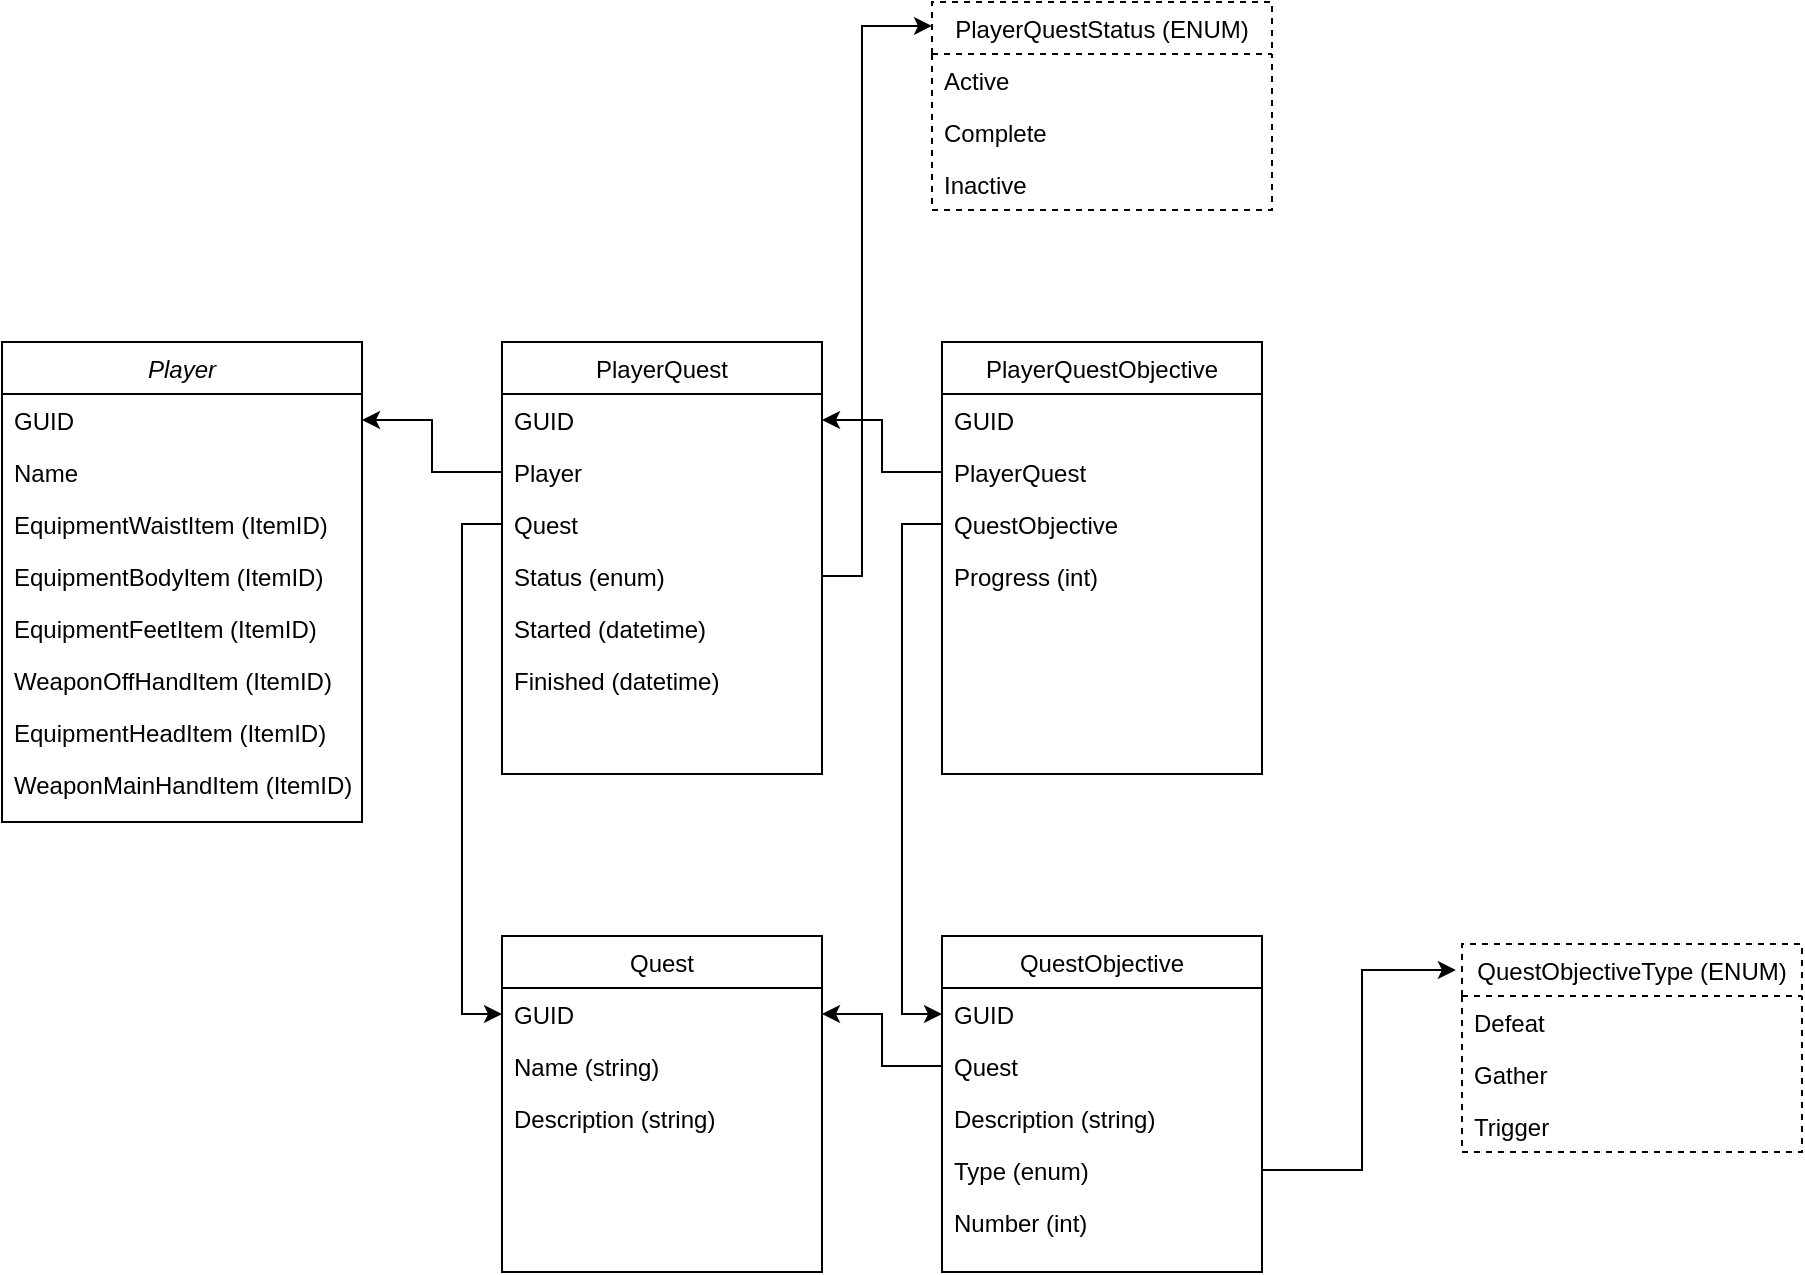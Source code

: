 <mxfile version="15.6.5" type="github" pages="2">
  <diagram id="C5RBs43oDa-KdzZeNtuy" name="Quests">
    <mxGraphModel dx="1422" dy="1935" grid="1" gridSize="10" guides="1" tooltips="1" connect="1" arrows="1" fold="1" page="1" pageScale="1" pageWidth="827" pageHeight="1169" math="0" shadow="0">
      <root>
        <mxCell id="WIyWlLk6GJQsqaUBKTNV-0" />
        <mxCell id="WIyWlLk6GJQsqaUBKTNV-1" parent="WIyWlLk6GJQsqaUBKTNV-0" />
        <mxCell id="zkfFHV4jXpPFQw0GAbJ--0" value="Player" style="swimlane;fontStyle=2;align=center;verticalAlign=top;childLayout=stackLayout;horizontal=1;startSize=26;horizontalStack=0;resizeParent=1;resizeLast=0;collapsible=1;marginBottom=0;rounded=0;shadow=0;strokeWidth=1;" parent="WIyWlLk6GJQsqaUBKTNV-1" vertex="1">
          <mxGeometry x="100" y="120" width="180" height="240" as="geometry">
            <mxRectangle x="230" y="140" width="160" height="26" as="alternateBounds" />
          </mxGeometry>
        </mxCell>
        <mxCell id="S8ErNGKVDsboz-Ku9K7X-21" value="GUID" style="text;align=left;verticalAlign=top;spacingLeft=4;spacingRight=4;overflow=hidden;rotatable=0;points=[[0,0.5],[1,0.5]];portConstraint=eastwest;" parent="zkfFHV4jXpPFQw0GAbJ--0" vertex="1">
          <mxGeometry y="26" width="180" height="26" as="geometry" />
        </mxCell>
        <mxCell id="zkfFHV4jXpPFQw0GAbJ--1" value="Name" style="text;align=left;verticalAlign=top;spacingLeft=4;spacingRight=4;overflow=hidden;rotatable=0;points=[[0,0.5],[1,0.5]];portConstraint=eastwest;" parent="zkfFHV4jXpPFQw0GAbJ--0" vertex="1">
          <mxGeometry y="52" width="180" height="26" as="geometry" />
        </mxCell>
        <mxCell id="MB23_6Pl-u-1vUF5Nkjb-4" value="EquipmentWaistItem (ItemID)" style="text;align=left;verticalAlign=top;spacingLeft=4;spacingRight=4;overflow=hidden;rotatable=0;points=[[0,0.5],[1,0.5]];portConstraint=eastwest;" parent="zkfFHV4jXpPFQw0GAbJ--0" vertex="1">
          <mxGeometry y="78" width="180" height="26" as="geometry" />
        </mxCell>
        <mxCell id="MB23_6Pl-u-1vUF5Nkjb-1" value="EquipmentBodyItem (ItemID)" style="text;align=left;verticalAlign=top;spacingLeft=4;spacingRight=4;overflow=hidden;rotatable=0;points=[[0,0.5],[1,0.5]];portConstraint=eastwest;" parent="zkfFHV4jXpPFQw0GAbJ--0" vertex="1">
          <mxGeometry y="104" width="180" height="26" as="geometry" />
        </mxCell>
        <mxCell id="MB23_6Pl-u-1vUF5Nkjb-2" value="EquipmentFeetItem (ItemID)" style="text;align=left;verticalAlign=top;spacingLeft=4;spacingRight=4;overflow=hidden;rotatable=0;points=[[0,0.5],[1,0.5]];portConstraint=eastwest;" parent="zkfFHV4jXpPFQw0GAbJ--0" vertex="1">
          <mxGeometry y="130" width="180" height="26" as="geometry" />
        </mxCell>
        <mxCell id="MB23_6Pl-u-1vUF5Nkjb-0" value="WeaponOffHandItem (ItemID)" style="text;align=left;verticalAlign=top;spacingLeft=4;spacingRight=4;overflow=hidden;rotatable=0;points=[[0,0.5],[1,0.5]];portConstraint=eastwest;" parent="zkfFHV4jXpPFQw0GAbJ--0" vertex="1">
          <mxGeometry y="156" width="180" height="26" as="geometry" />
        </mxCell>
        <mxCell id="MB23_6Pl-u-1vUF5Nkjb-3" value="EquipmentHeadItem (ItemID)" style="text;align=left;verticalAlign=top;spacingLeft=4;spacingRight=4;overflow=hidden;rotatable=0;points=[[0,0.5],[1,0.5]];portConstraint=eastwest;" parent="zkfFHV4jXpPFQw0GAbJ--0" vertex="1">
          <mxGeometry y="182" width="180" height="26" as="geometry" />
        </mxCell>
        <mxCell id="MB23_6Pl-u-1vUF5Nkjb-5" value="WeaponMainHandItem (ItemID)" style="text;align=left;verticalAlign=top;spacingLeft=4;spacingRight=4;overflow=hidden;rotatable=0;points=[[0,0.5],[1,0.5]];portConstraint=eastwest;" parent="zkfFHV4jXpPFQw0GAbJ--0" vertex="1">
          <mxGeometry y="208" width="180" height="26" as="geometry" />
        </mxCell>
        <mxCell id="zkfFHV4jXpPFQw0GAbJ--17" value="PlayerQuest" style="swimlane;fontStyle=0;align=center;verticalAlign=top;childLayout=stackLayout;horizontal=1;startSize=26;horizontalStack=0;resizeParent=1;resizeLast=0;collapsible=1;marginBottom=0;rounded=0;shadow=0;strokeWidth=1;" parent="WIyWlLk6GJQsqaUBKTNV-1" vertex="1">
          <mxGeometry x="350" y="120" width="160" height="216" as="geometry">
            <mxRectangle x="550" y="140" width="160" height="26" as="alternateBounds" />
          </mxGeometry>
        </mxCell>
        <mxCell id="S8ErNGKVDsboz-Ku9K7X-20" value="GUID" style="text;align=left;verticalAlign=top;spacingLeft=4;spacingRight=4;overflow=hidden;rotatable=0;points=[[0,0.5],[1,0.5]];portConstraint=eastwest;" parent="zkfFHV4jXpPFQw0GAbJ--17" vertex="1">
          <mxGeometry y="26" width="160" height="26" as="geometry" />
        </mxCell>
        <mxCell id="zkfFHV4jXpPFQw0GAbJ--18" value="Player" style="text;align=left;verticalAlign=top;spacingLeft=4;spacingRight=4;overflow=hidden;rotatable=0;points=[[0,0.5],[1,0.5]];portConstraint=eastwest;" parent="zkfFHV4jXpPFQw0GAbJ--17" vertex="1">
          <mxGeometry y="52" width="160" height="26" as="geometry" />
        </mxCell>
        <mxCell id="zkfFHV4jXpPFQw0GAbJ--19" value="Quest" style="text;align=left;verticalAlign=top;spacingLeft=4;spacingRight=4;overflow=hidden;rotatable=0;points=[[0,0.5],[1,0.5]];portConstraint=eastwest;rounded=0;shadow=0;html=0;" parent="zkfFHV4jXpPFQw0GAbJ--17" vertex="1">
          <mxGeometry y="78" width="160" height="26" as="geometry" />
        </mxCell>
        <mxCell id="S8ErNGKVDsboz-Ku9K7X-18" value="Status (enum)" style="text;align=left;verticalAlign=top;spacingLeft=4;spacingRight=4;overflow=hidden;rotatable=0;points=[[0,0.5],[1,0.5]];portConstraint=eastwest;rounded=0;shadow=0;html=0;" parent="zkfFHV4jXpPFQw0GAbJ--17" vertex="1">
          <mxGeometry y="104" width="160" height="26" as="geometry" />
        </mxCell>
        <mxCell id="S8ErNGKVDsboz-Ku9K7X-50" value="Started (datetime)" style="text;align=left;verticalAlign=top;spacingLeft=4;spacingRight=4;overflow=hidden;rotatable=0;points=[[0,0.5],[1,0.5]];portConstraint=eastwest;rounded=0;shadow=0;html=0;" parent="zkfFHV4jXpPFQw0GAbJ--17" vertex="1">
          <mxGeometry y="130" width="160" height="26" as="geometry" />
        </mxCell>
        <mxCell id="S8ErNGKVDsboz-Ku9K7X-51" value="Finished (datetime)" style="text;align=left;verticalAlign=top;spacingLeft=4;spacingRight=4;overflow=hidden;rotatable=0;points=[[0,0.5],[1,0.5]];portConstraint=eastwest;rounded=0;shadow=0;html=0;" parent="zkfFHV4jXpPFQw0GAbJ--17" vertex="1">
          <mxGeometry y="156" width="160" height="26" as="geometry" />
        </mxCell>
        <mxCell id="S8ErNGKVDsboz-Ku9K7X-0" value="Quest" style="swimlane;fontStyle=0;align=center;verticalAlign=top;childLayout=stackLayout;horizontal=1;startSize=26;horizontalStack=0;resizeParent=1;resizeLast=0;collapsible=1;marginBottom=0;rounded=0;shadow=0;strokeWidth=1;" parent="WIyWlLk6GJQsqaUBKTNV-1" vertex="1">
          <mxGeometry x="350" y="417" width="160" height="168" as="geometry">
            <mxRectangle x="340" y="380" width="170" height="26" as="alternateBounds" />
          </mxGeometry>
        </mxCell>
        <mxCell id="S8ErNGKVDsboz-Ku9K7X-22" value="GUID" style="text;align=left;verticalAlign=top;spacingLeft=4;spacingRight=4;overflow=hidden;rotatable=0;points=[[0,0.5],[1,0.5]];portConstraint=eastwest;" parent="S8ErNGKVDsboz-Ku9K7X-0" vertex="1">
          <mxGeometry y="26" width="160" height="26" as="geometry" />
        </mxCell>
        <mxCell id="S8ErNGKVDsboz-Ku9K7X-1" value="Name (string)" style="text;align=left;verticalAlign=top;spacingLeft=4;spacingRight=4;overflow=hidden;rotatable=0;points=[[0,0.5],[1,0.5]];portConstraint=eastwest;" parent="S8ErNGKVDsboz-Ku9K7X-0" vertex="1">
          <mxGeometry y="52" width="160" height="26" as="geometry" />
        </mxCell>
        <mxCell id="S8ErNGKVDsboz-Ku9K7X-5" value="Description (string)" style="text;align=left;verticalAlign=top;spacingLeft=4;spacingRight=4;overflow=hidden;rotatable=0;points=[[0,0.5],[1,0.5]];portConstraint=eastwest;" parent="S8ErNGKVDsboz-Ku9K7X-0" vertex="1">
          <mxGeometry y="78" width="160" height="26" as="geometry" />
        </mxCell>
        <mxCell id="S8ErNGKVDsboz-Ku9K7X-7" value="QuestObjective" style="swimlane;fontStyle=0;align=center;verticalAlign=top;childLayout=stackLayout;horizontal=1;startSize=26;horizontalStack=0;resizeParent=1;resizeLast=0;collapsible=1;marginBottom=0;rounded=0;shadow=0;strokeWidth=1;" parent="WIyWlLk6GJQsqaUBKTNV-1" vertex="1">
          <mxGeometry x="570" y="417" width="160" height="168" as="geometry">
            <mxRectangle x="340" y="380" width="170" height="26" as="alternateBounds" />
          </mxGeometry>
        </mxCell>
        <mxCell id="S8ErNGKVDsboz-Ku9K7X-23" value="GUID" style="text;align=left;verticalAlign=top;spacingLeft=4;spacingRight=4;overflow=hidden;rotatable=0;points=[[0,0.5],[1,0.5]];portConstraint=eastwest;" parent="S8ErNGKVDsboz-Ku9K7X-7" vertex="1">
          <mxGeometry y="26" width="160" height="26" as="geometry" />
        </mxCell>
        <mxCell id="S8ErNGKVDsboz-Ku9K7X-10" value="Quest" style="text;align=left;verticalAlign=top;spacingLeft=4;spacingRight=4;overflow=hidden;rotatable=0;points=[[0,0.5],[1,0.5]];portConstraint=eastwest;" parent="S8ErNGKVDsboz-Ku9K7X-7" vertex="1">
          <mxGeometry y="52" width="160" height="26" as="geometry" />
        </mxCell>
        <mxCell id="S8ErNGKVDsboz-Ku9K7X-8" value="Description (string)" style="text;align=left;verticalAlign=top;spacingLeft=4;spacingRight=4;overflow=hidden;rotatable=0;points=[[0,0.5],[1,0.5]];portConstraint=eastwest;" parent="S8ErNGKVDsboz-Ku9K7X-7" vertex="1">
          <mxGeometry y="78" width="160" height="26" as="geometry" />
        </mxCell>
        <mxCell id="S8ErNGKVDsboz-Ku9K7X-9" value="Type (enum)" style="text;align=left;verticalAlign=top;spacingLeft=4;spacingRight=4;overflow=hidden;rotatable=0;points=[[0,0.5],[1,0.5]];portConstraint=eastwest;" parent="S8ErNGKVDsboz-Ku9K7X-7" vertex="1">
          <mxGeometry y="104" width="160" height="26" as="geometry" />
        </mxCell>
        <mxCell id="S8ErNGKVDsboz-Ku9K7X-17" value="Number (int)" style="text;align=left;verticalAlign=top;spacingLeft=4;spacingRight=4;overflow=hidden;rotatable=0;points=[[0,0.5],[1,0.5]];portConstraint=eastwest;" parent="S8ErNGKVDsboz-Ku9K7X-7" vertex="1">
          <mxGeometry y="130" width="160" height="26" as="geometry" />
        </mxCell>
        <mxCell id="S8ErNGKVDsboz-Ku9K7X-11" value="QuestObjectiveType (ENUM)" style="swimlane;fontStyle=0;childLayout=stackLayout;horizontal=1;startSize=26;horizontalStack=0;resizeParent=1;resizeParentMax=0;resizeLast=0;collapsible=1;marginBottom=0;dashed=1;" parent="WIyWlLk6GJQsqaUBKTNV-1" vertex="1">
          <mxGeometry x="830" y="421" width="170" height="104" as="geometry" />
        </mxCell>
        <mxCell id="S8ErNGKVDsboz-Ku9K7X-12" value="Defeat" style="text;strokeColor=none;fillColor=none;align=left;verticalAlign=top;spacingLeft=4;spacingRight=4;overflow=hidden;rotatable=0;points=[[0,0.5],[1,0.5]];portConstraint=eastwest;dashed=1;" parent="S8ErNGKVDsboz-Ku9K7X-11" vertex="1">
          <mxGeometry y="26" width="170" height="26" as="geometry" />
        </mxCell>
        <mxCell id="S8ErNGKVDsboz-Ku9K7X-13" value="Gather" style="text;strokeColor=none;fillColor=none;align=left;verticalAlign=top;spacingLeft=4;spacingRight=4;overflow=hidden;rotatable=0;points=[[0,0.5],[1,0.5]];portConstraint=eastwest;dashed=1;" parent="S8ErNGKVDsboz-Ku9K7X-11" vertex="1">
          <mxGeometry y="52" width="170" height="26" as="geometry" />
        </mxCell>
        <mxCell id="S8ErNGKVDsboz-Ku9K7X-14" value="Trigger" style="text;strokeColor=none;fillColor=none;align=left;verticalAlign=top;spacingLeft=4;spacingRight=4;overflow=hidden;rotatable=0;points=[[0,0.5],[1,0.5]];portConstraint=eastwest;dashed=1;" parent="S8ErNGKVDsboz-Ku9K7X-11" vertex="1">
          <mxGeometry y="78" width="170" height="26" as="geometry" />
        </mxCell>
        <mxCell id="S8ErNGKVDsboz-Ku9K7X-15" style="edgeStyle=orthogonalEdgeStyle;rounded=0;orthogonalLoop=1;jettySize=auto;html=1;entryX=-0.018;entryY=0.125;entryDx=0;entryDy=0;entryPerimeter=0;" parent="WIyWlLk6GJQsqaUBKTNV-1" source="S8ErNGKVDsboz-Ku9K7X-9" target="S8ErNGKVDsboz-Ku9K7X-11" edge="1">
          <mxGeometry relative="1" as="geometry" />
        </mxCell>
        <mxCell id="S8ErNGKVDsboz-Ku9K7X-30" value="PlayerQuestObjective" style="swimlane;fontStyle=0;align=center;verticalAlign=top;childLayout=stackLayout;horizontal=1;startSize=26;horizontalStack=0;resizeParent=1;resizeLast=0;collapsible=1;marginBottom=0;rounded=0;shadow=0;strokeWidth=1;" parent="WIyWlLk6GJQsqaUBKTNV-1" vertex="1">
          <mxGeometry x="570" y="120" width="160" height="216" as="geometry">
            <mxRectangle x="550" y="140" width="160" height="26" as="alternateBounds" />
          </mxGeometry>
        </mxCell>
        <mxCell id="S8ErNGKVDsboz-Ku9K7X-31" value="GUID" style="text;align=left;verticalAlign=top;spacingLeft=4;spacingRight=4;overflow=hidden;rotatable=0;points=[[0,0.5],[1,0.5]];portConstraint=eastwest;" parent="S8ErNGKVDsboz-Ku9K7X-30" vertex="1">
          <mxGeometry y="26" width="160" height="26" as="geometry" />
        </mxCell>
        <mxCell id="S8ErNGKVDsboz-Ku9K7X-32" value="PlayerQuest" style="text;align=left;verticalAlign=top;spacingLeft=4;spacingRight=4;overflow=hidden;rotatable=0;points=[[0,0.5],[1,0.5]];portConstraint=eastwest;" parent="S8ErNGKVDsboz-Ku9K7X-30" vertex="1">
          <mxGeometry y="52" width="160" height="26" as="geometry" />
        </mxCell>
        <mxCell id="S8ErNGKVDsboz-Ku9K7X-38" value="QuestObjective" style="text;align=left;verticalAlign=top;spacingLeft=4;spacingRight=4;overflow=hidden;rotatable=0;points=[[0,0.5],[1,0.5]];portConstraint=eastwest;" parent="S8ErNGKVDsboz-Ku9K7X-30" vertex="1">
          <mxGeometry y="78" width="160" height="26" as="geometry" />
        </mxCell>
        <mxCell id="S8ErNGKVDsboz-Ku9K7X-36" value="Progress (int)" style="text;align=left;verticalAlign=top;spacingLeft=4;spacingRight=4;overflow=hidden;rotatable=0;points=[[0,0.5],[1,0.5]];portConstraint=eastwest;" parent="S8ErNGKVDsboz-Ku9K7X-30" vertex="1">
          <mxGeometry y="104" width="160" height="26" as="geometry" />
        </mxCell>
        <mxCell id="S8ErNGKVDsboz-Ku9K7X-40" style="edgeStyle=orthogonalEdgeStyle;rounded=0;orthogonalLoop=1;jettySize=auto;html=1;entryX=1;entryY=0.5;entryDx=0;entryDy=0;" parent="WIyWlLk6GJQsqaUBKTNV-1" source="zkfFHV4jXpPFQw0GAbJ--18" target="S8ErNGKVDsboz-Ku9K7X-21" edge="1">
          <mxGeometry relative="1" as="geometry" />
        </mxCell>
        <mxCell id="S8ErNGKVDsboz-Ku9K7X-41" style="edgeStyle=orthogonalEdgeStyle;rounded=0;orthogonalLoop=1;jettySize=auto;html=1;entryX=0;entryY=0.5;entryDx=0;entryDy=0;" parent="WIyWlLk6GJQsqaUBKTNV-1" source="zkfFHV4jXpPFQw0GAbJ--19" target="S8ErNGKVDsboz-Ku9K7X-22" edge="1">
          <mxGeometry relative="1" as="geometry" />
        </mxCell>
        <mxCell id="S8ErNGKVDsboz-Ku9K7X-42" style="edgeStyle=orthogonalEdgeStyle;rounded=0;orthogonalLoop=1;jettySize=auto;html=1;entryX=1;entryY=0.5;entryDx=0;entryDy=0;" parent="WIyWlLk6GJQsqaUBKTNV-1" source="S8ErNGKVDsboz-Ku9K7X-32" target="S8ErNGKVDsboz-Ku9K7X-20" edge="1">
          <mxGeometry relative="1" as="geometry" />
        </mxCell>
        <mxCell id="S8ErNGKVDsboz-Ku9K7X-43" style="edgeStyle=orthogonalEdgeStyle;rounded=0;orthogonalLoop=1;jettySize=auto;html=1;entryX=1;entryY=0.5;entryDx=0;entryDy=0;" parent="WIyWlLk6GJQsqaUBKTNV-1" source="S8ErNGKVDsboz-Ku9K7X-10" target="S8ErNGKVDsboz-Ku9K7X-22" edge="1">
          <mxGeometry relative="1" as="geometry" />
        </mxCell>
        <mxCell id="S8ErNGKVDsboz-Ku9K7X-44" style="edgeStyle=orthogonalEdgeStyle;rounded=0;orthogonalLoop=1;jettySize=auto;html=1;entryX=0;entryY=0.5;entryDx=0;entryDy=0;" parent="WIyWlLk6GJQsqaUBKTNV-1" source="S8ErNGKVDsboz-Ku9K7X-38" target="S8ErNGKVDsboz-Ku9K7X-23" edge="1">
          <mxGeometry relative="1" as="geometry" />
        </mxCell>
        <mxCell id="S8ErNGKVDsboz-Ku9K7X-45" value="PlayerQuestStatus (ENUM)" style="swimlane;fontStyle=0;childLayout=stackLayout;horizontal=1;startSize=26;horizontalStack=0;resizeParent=1;resizeParentMax=0;resizeLast=0;collapsible=1;marginBottom=0;dashed=1;" parent="WIyWlLk6GJQsqaUBKTNV-1" vertex="1">
          <mxGeometry x="565" y="-50" width="170" height="104" as="geometry" />
        </mxCell>
        <mxCell id="S8ErNGKVDsboz-Ku9K7X-46" value="Active" style="text;strokeColor=none;fillColor=none;align=left;verticalAlign=top;spacingLeft=4;spacingRight=4;overflow=hidden;rotatable=0;points=[[0,0.5],[1,0.5]];portConstraint=eastwest;dashed=1;" parent="S8ErNGKVDsboz-Ku9K7X-45" vertex="1">
          <mxGeometry y="26" width="170" height="26" as="geometry" />
        </mxCell>
        <mxCell id="S8ErNGKVDsboz-Ku9K7X-47" value="Complete" style="text;strokeColor=none;fillColor=none;align=left;verticalAlign=top;spacingLeft=4;spacingRight=4;overflow=hidden;rotatable=0;points=[[0,0.5],[1,0.5]];portConstraint=eastwest;dashed=1;" parent="S8ErNGKVDsboz-Ku9K7X-45" vertex="1">
          <mxGeometry y="52" width="170" height="26" as="geometry" />
        </mxCell>
        <mxCell id="S8ErNGKVDsboz-Ku9K7X-48" value="Inactive" style="text;strokeColor=none;fillColor=none;align=left;verticalAlign=top;spacingLeft=4;spacingRight=4;overflow=hidden;rotatable=0;points=[[0,0.5],[1,0.5]];portConstraint=eastwest;dashed=1;" parent="S8ErNGKVDsboz-Ku9K7X-45" vertex="1">
          <mxGeometry y="78" width="170" height="26" as="geometry" />
        </mxCell>
        <mxCell id="S8ErNGKVDsboz-Ku9K7X-49" style="edgeStyle=orthogonalEdgeStyle;rounded=0;orthogonalLoop=1;jettySize=auto;html=1;entryX=0;entryY=0.115;entryDx=0;entryDy=0;entryPerimeter=0;" parent="WIyWlLk6GJQsqaUBKTNV-1" source="S8ErNGKVDsboz-Ku9K7X-18" target="S8ErNGKVDsboz-Ku9K7X-45" edge="1">
          <mxGeometry relative="1" as="geometry">
            <Array as="points">
              <mxPoint x="530" y="237" />
              <mxPoint x="530" y="-38" />
            </Array>
          </mxGeometry>
        </mxCell>
      </root>
    </mxGraphModel>
  </diagram>
  <diagram id="UlVpGKse6hJfPA2wb8Cq" name="Inventory">
    <mxGraphModel dx="2249" dy="1935" grid="1" gridSize="10" guides="1" tooltips="1" connect="1" arrows="1" fold="1" page="1" pageScale="1" pageWidth="827" pageHeight="1169" math="0" shadow="0">
      <root>
        <mxCell id="gi2wvL1fOQWvFOL7H56U-0" />
        <mxCell id="gi2wvL1fOQWvFOL7H56U-1" parent="gi2wvL1fOQWvFOL7H56U-0" />
        <mxCell id="fIsBMEw89bsqnH-VNxIH-0" value="Player" style="swimlane;fontStyle=2;align=center;verticalAlign=top;childLayout=stackLayout;horizontal=1;startSize=26;horizontalStack=0;resizeParent=1;resizeLast=0;collapsible=1;marginBottom=0;rounded=0;shadow=0;strokeWidth=1;" parent="gi2wvL1fOQWvFOL7H56U-1" vertex="1">
          <mxGeometry x="120" y="120" width="180" height="90" as="geometry">
            <mxRectangle x="230" y="140" width="160" height="26" as="alternateBounds" />
          </mxGeometry>
        </mxCell>
        <mxCell id="fIsBMEw89bsqnH-VNxIH-1" value="ID" style="text;align=left;verticalAlign=top;spacingLeft=4;spacingRight=4;overflow=hidden;rotatable=0;points=[[0,0.5],[1,0.5]];portConstraint=eastwest;" parent="fIsBMEw89bsqnH-VNxIH-0" vertex="1">
          <mxGeometry y="26" width="180" height="26" as="geometry" />
        </mxCell>
        <mxCell id="fIsBMEw89bsqnH-VNxIH-2" value="..." style="text;align=left;verticalAlign=top;spacingLeft=4;spacingRight=4;overflow=hidden;rotatable=0;points=[[0,0.5],[1,0.5]];portConstraint=eastwest;" parent="fIsBMEw89bsqnH-VNxIH-0" vertex="1">
          <mxGeometry y="52" width="180" height="26" as="geometry" />
        </mxCell>
        <mxCell id="fIsBMEw89bsqnH-VNxIH-3" value="PlayerCurrency" style="swimlane;fontStyle=2;align=center;verticalAlign=top;childLayout=stackLayout;horizontal=1;startSize=26;horizontalStack=0;resizeParent=1;resizeLast=0;collapsible=1;marginBottom=0;rounded=0;shadow=0;strokeWidth=1;" parent="gi2wvL1fOQWvFOL7H56U-1" vertex="1">
          <mxGeometry x="340" y="120" width="160" height="130" as="geometry">
            <mxRectangle x="230" y="140" width="160" height="26" as="alternateBounds" />
          </mxGeometry>
        </mxCell>
        <mxCell id="fIsBMEw89bsqnH-VNxIH-4" value="ID" style="text;align=left;verticalAlign=top;spacingLeft=4;spacingRight=4;overflow=hidden;rotatable=0;points=[[0,0.5],[1,0.5]];portConstraint=eastwest;" parent="fIsBMEw89bsqnH-VNxIH-3" vertex="1">
          <mxGeometry y="26" width="160" height="26" as="geometry" />
        </mxCell>
        <mxCell id="fIsBMEw89bsqnH-VNxIH-5" value="PlayerID" style="text;align=left;verticalAlign=top;spacingLeft=4;spacingRight=4;overflow=hidden;rotatable=0;points=[[0,0.5],[1,0.5]];portConstraint=eastwest;" parent="fIsBMEw89bsqnH-VNxIH-3" vertex="1">
          <mxGeometry y="52" width="160" height="26" as="geometry" />
        </mxCell>
        <mxCell id="fIsBMEw89bsqnH-VNxIH-6" value="CurrencyID" style="text;align=left;verticalAlign=top;spacingLeft=4;spacingRight=4;overflow=hidden;rotatable=0;points=[[0,0.5],[1,0.5]];portConstraint=eastwest;" parent="fIsBMEw89bsqnH-VNxIH-3" vertex="1">
          <mxGeometry y="78" width="160" height="26" as="geometry" />
        </mxCell>
        <mxCell id="fIsBMEw89bsqnH-VNxIH-12" value="Amount (long)" style="text;align=left;verticalAlign=top;spacingLeft=4;spacingRight=4;overflow=hidden;rotatable=0;points=[[0,0.5],[1,0.5]];portConstraint=eastwest;" parent="fIsBMEw89bsqnH-VNxIH-3" vertex="1">
          <mxGeometry y="104" width="160" height="26" as="geometry" />
        </mxCell>
        <mxCell id="fIsBMEw89bsqnH-VNxIH-7" value="Currency " style="swimlane;fontStyle=2;align=center;verticalAlign=top;childLayout=stackLayout;horizontal=1;startSize=26;horizontalStack=0;resizeParent=1;resizeLast=0;collapsible=1;marginBottom=0;rounded=0;shadow=0;strokeWidth=1;" parent="gi2wvL1fOQWvFOL7H56U-1" vertex="1">
          <mxGeometry x="120" y="-50" width="160" height="138" as="geometry">
            <mxRectangle x="230" y="140" width="160" height="26" as="alternateBounds" />
          </mxGeometry>
        </mxCell>
        <mxCell id="fIsBMEw89bsqnH-VNxIH-8" value="ID" style="text;align=left;verticalAlign=top;spacingLeft=4;spacingRight=4;overflow=hidden;rotatable=0;points=[[0,0.5],[1,0.5]];portConstraint=eastwest;" parent="fIsBMEw89bsqnH-VNxIH-7" vertex="1">
          <mxGeometry y="26" width="160" height="26" as="geometry" />
        </mxCell>
        <mxCell id="fIsBMEw89bsqnH-VNxIH-10" value="Name" style="text;align=left;verticalAlign=top;spacingLeft=4;spacingRight=4;overflow=hidden;rotatable=0;points=[[0,0.5],[1,0.5]];portConstraint=eastwest;" parent="fIsBMEw89bsqnH-VNxIH-7" vertex="1">
          <mxGeometry y="52" width="160" height="26" as="geometry" />
        </mxCell>
        <mxCell id="fIsBMEw89bsqnH-VNxIH-11" value="Description" style="text;align=left;verticalAlign=top;spacingLeft=4;spacingRight=4;overflow=hidden;rotatable=0;points=[[0,0.5],[1,0.5]];portConstraint=eastwest;" parent="fIsBMEw89bsqnH-VNxIH-7" vertex="1">
          <mxGeometry y="78" width="160" height="26" as="geometry" />
        </mxCell>
        <mxCell id="fIsBMEw89bsqnH-VNxIH-13" value="PlayerBag" style="swimlane;fontStyle=2;align=center;verticalAlign=top;childLayout=stackLayout;horizontal=1;startSize=26;horizontalStack=0;resizeParent=1;resizeLast=0;collapsible=1;marginBottom=0;rounded=0;shadow=0;strokeWidth=1;" parent="gi2wvL1fOQWvFOL7H56U-1" vertex="1">
          <mxGeometry x="340" y="280" width="310" height="170" as="geometry">
            <mxRectangle x="230" y="140" width="160" height="26" as="alternateBounds" />
          </mxGeometry>
        </mxCell>
        <mxCell id="fIsBMEw89bsqnH-VNxIH-14" value="ID" style="text;align=left;verticalAlign=top;spacingLeft=4;spacingRight=4;overflow=hidden;rotatable=0;points=[[0,0.5],[1,0.5]];portConstraint=eastwest;" parent="fIsBMEw89bsqnH-VNxIH-13" vertex="1">
          <mxGeometry y="26" width="310" height="26" as="geometry" />
        </mxCell>
        <mxCell id="fIsBMEw89bsqnH-VNxIH-16" value="PlayerID" style="text;align=left;verticalAlign=top;spacingLeft=4;spacingRight=4;overflow=hidden;rotatable=0;points=[[0,0.5],[1,0.5]];portConstraint=eastwest;" parent="fIsBMEw89bsqnH-VNxIH-13" vertex="1">
          <mxGeometry y="52" width="310" height="26" as="geometry" />
        </mxCell>
        <mxCell id="fIsBMEw89bsqnH-VNxIH-17" value="ItemID (0 if no item, if item is wanted, &#xa;             item type Consumable, item sub type Bag)" style="text;align=left;verticalAlign=top;spacingLeft=4;spacingRight=4;overflow=hidden;rotatable=0;points=[[0,0.5],[1,0.5]];portConstraint=eastwest;" parent="fIsBMEw89bsqnH-VNxIH-13" vertex="1">
          <mxGeometry y="78" width="310" height="42" as="geometry" />
        </mxCell>
        <mxCell id="AX0PKi07CL1VcGSAKyGS-32" value="Slots (int, gotten from stats json string if wanted, &#xa;            if not hardcoded)" style="text;align=left;verticalAlign=top;spacingLeft=4;spacingRight=4;overflow=hidden;rotatable=0;points=[[0,0.5],[1,0.5]];portConstraint=eastwest;" parent="fIsBMEw89bsqnH-VNxIH-13" vertex="1">
          <mxGeometry y="120" width="310" height="40" as="geometry" />
        </mxCell>
        <mxCell id="9Z4G7q8sjChNkSuPHu6N-0" value="Item" style="swimlane;fontStyle=2;align=center;verticalAlign=top;childLayout=stackLayout;horizontal=1;startSize=26;horizontalStack=0;resizeParent=1;resizeLast=0;collapsible=1;marginBottom=0;rounded=0;shadow=0;strokeWidth=1;" parent="gi2wvL1fOQWvFOL7H56U-1" vertex="1">
          <mxGeometry x="-20" y="444" width="300" height="216" as="geometry">
            <mxRectangle x="230" y="140" width="160" height="26" as="alternateBounds" />
          </mxGeometry>
        </mxCell>
        <mxCell id="9Z4G7q8sjChNkSuPHu6N-1" value="ID" style="text;align=left;verticalAlign=top;spacingLeft=4;spacingRight=4;overflow=hidden;rotatable=0;points=[[0,0.5],[1,0.5]];portConstraint=eastwest;" parent="9Z4G7q8sjChNkSuPHu6N-0" vertex="1">
          <mxGeometry y="26" width="300" height="26" as="geometry" />
        </mxCell>
        <mxCell id="9Z4G7q8sjChNkSuPHu6N-2" value="Name (string)" style="text;align=left;verticalAlign=top;spacingLeft=4;spacingRight=4;overflow=hidden;rotatable=0;points=[[0,0.5],[1,0.5]];portConstraint=eastwest;fontColor=default;" parent="9Z4G7q8sjChNkSuPHu6N-0" vertex="1">
          <mxGeometry y="52" width="300" height="26" as="geometry" />
        </mxCell>
        <mxCell id="thXtQaMemoGE2EvpBhSu-0" value="Description (string)" style="text;align=left;verticalAlign=top;spacingLeft=4;spacingRight=4;overflow=hidden;rotatable=0;points=[[0,0.5],[1,0.5]];portConstraint=eastwest;fontColor=default;" vertex="1" parent="9Z4G7q8sjChNkSuPHu6N-0">
          <mxGeometry y="78" width="300" height="26" as="geometry" />
        </mxCell>
        <mxCell id="9Z4G7q8sjChNkSuPHu6N-3" value="Type (enum)" style="text;align=left;verticalAlign=top;spacingLeft=4;spacingRight=4;overflow=hidden;rotatable=0;points=[[0,0.5],[1,0.5]];portConstraint=eastwest;" parent="9Z4G7q8sjChNkSuPHu6N-0" vertex="1">
          <mxGeometry y="104" width="300" height="26" as="geometry" />
        </mxCell>
        <mxCell id="AX0PKi07CL1VcGSAKyGS-11" value="SubType (enum)" style="text;align=left;verticalAlign=top;spacingLeft=4;spacingRight=4;overflow=hidden;rotatable=0;points=[[0,0.5],[1,0.5]];portConstraint=eastwest;" parent="9Z4G7q8sjChNkSuPHu6N-0" vertex="1">
          <mxGeometry y="130" width="300" height="26" as="geometry" />
        </mxCell>
        <mxCell id="AX0PKi07CL1VcGSAKyGS-31" value="MaxQuantity (int), 0 infinite" style="text;align=left;verticalAlign=top;spacingLeft=4;spacingRight=4;overflow=hidden;rotatable=0;points=[[0,0.5],[1,0.5]];portConstraint=eastwest;fontColor=default;" parent="9Z4G7q8sjChNkSuPHu6N-0" vertex="1">
          <mxGeometry y="156" width="300" height="26" as="geometry" />
        </mxCell>
        <mxCell id="AX0PKi07CL1VcGSAKyGS-24" value="MetaData (json string changing on ItemType/ItemSubType)" style="text;align=left;verticalAlign=top;spacingLeft=4;spacingRight=4;overflow=hidden;rotatable=0;points=[[0,0.5],[1,0.5]];portConstraint=eastwest;fontColor=default;" parent="9Z4G7q8sjChNkSuPHu6N-0" vertex="1">
          <mxGeometry y="182" width="300" height="34" as="geometry" />
        </mxCell>
        <mxCell id="AX0PKi07CL1VcGSAKyGS-0" value="ItemType (ENUM)" style="swimlane;fontStyle=0;childLayout=stackLayout;horizontal=1;startSize=26;horizontalStack=0;resizeParent=1;resizeParentMax=0;resizeLast=0;collapsible=1;marginBottom=0;dashed=1;" parent="gi2wvL1fOQWvFOL7H56U-1" vertex="1">
          <mxGeometry x="-400" y="444" width="150" height="156" as="geometry" />
        </mxCell>
        <mxCell id="AX0PKi07CL1VcGSAKyGS-2" value="Armour - 0" style="text;strokeColor=none;fillColor=none;align=left;verticalAlign=top;spacingLeft=4;spacingRight=4;overflow=hidden;rotatable=0;points=[[0,0.5],[1,0.5]];portConstraint=eastwest;dashed=1;" parent="AX0PKi07CL1VcGSAKyGS-0" vertex="1">
          <mxGeometry y="26" width="150" height="26" as="geometry" />
        </mxCell>
        <mxCell id="AX0PKi07CL1VcGSAKyGS-17" value="Weapon - 1" style="text;strokeColor=none;fillColor=none;align=left;verticalAlign=top;spacingLeft=4;spacingRight=4;overflow=hidden;rotatable=0;points=[[0,0.5],[1,0.5]];portConstraint=eastwest;dashed=1;" parent="AX0PKi07CL1VcGSAKyGS-0" vertex="1">
          <mxGeometry y="52" width="150" height="26" as="geometry" />
        </mxCell>
        <mxCell id="AX0PKi07CL1VcGSAKyGS-3" value="Consumable - 2" style="text;strokeColor=none;fillColor=none;align=left;verticalAlign=top;spacingLeft=4;spacingRight=4;overflow=hidden;rotatable=0;points=[[0,0.5],[1,0.5]];portConstraint=eastwest;dashed=1;" parent="AX0PKi07CL1VcGSAKyGS-0" vertex="1">
          <mxGeometry y="78" width="150" height="26" as="geometry" />
        </mxCell>
        <mxCell id="AX0PKi07CL1VcGSAKyGS-10" value="Material - 3" style="text;strokeColor=none;fillColor=none;align=left;verticalAlign=top;spacingLeft=4;spacingRight=4;overflow=hidden;rotatable=0;points=[[0,0.5],[1,0.5]];portConstraint=eastwest;dashed=1;" parent="AX0PKi07CL1VcGSAKyGS-0" vertex="1">
          <mxGeometry y="104" width="150" height="26" as="geometry" />
        </mxCell>
        <mxCell id="AX0PKi07CL1VcGSAKyGS-9" value="Quest - 4" style="text;strokeColor=none;fillColor=none;align=left;verticalAlign=top;spacingLeft=4;spacingRight=4;overflow=hidden;rotatable=0;points=[[0,0.5],[1,0.5]];portConstraint=eastwest;dashed=1;" parent="AX0PKi07CL1VcGSAKyGS-0" vertex="1">
          <mxGeometry y="130" width="150" height="26" as="geometry" />
        </mxCell>
        <mxCell id="AX0PKi07CL1VcGSAKyGS-12" value="ItemSubType (ENUM)" style="swimlane;fontStyle=0;childLayout=stackLayout;horizontal=1;startSize=26;horizontalStack=0;resizeParent=1;resizeParentMax=0;resizeLast=0;collapsible=1;marginBottom=0;dashed=1;" parent="gi2wvL1fOQWvFOL7H56U-1" vertex="1">
          <mxGeometry x="-200" y="444" width="150" height="260" as="geometry" />
        </mxCell>
        <mxCell id="AX0PKi07CL1VcGSAKyGS-13" value="Head - 0" style="text;strokeColor=none;fillColor=none;align=left;verticalAlign=top;spacingLeft=4;spacingRight=4;overflow=hidden;rotatable=0;points=[[0,0.5],[1,0.5]];portConstraint=eastwest;dashed=1;" parent="AX0PKi07CL1VcGSAKyGS-12" vertex="1">
          <mxGeometry y="26" width="150" height="26" as="geometry" />
        </mxCell>
        <mxCell id="AX0PKi07CL1VcGSAKyGS-18" value="Body - 1" style="text;strokeColor=none;fillColor=none;align=left;verticalAlign=top;spacingLeft=4;spacingRight=4;overflow=hidden;rotatable=0;points=[[0,0.5],[1,0.5]];portConstraint=eastwest;dashed=1;" parent="AX0PKi07CL1VcGSAKyGS-12" vertex="1">
          <mxGeometry y="52" width="150" height="26" as="geometry" />
        </mxCell>
        <mxCell id="AX0PKi07CL1VcGSAKyGS-19" value="Feet - 2" style="text;strokeColor=none;fillColor=none;align=left;verticalAlign=top;spacingLeft=4;spacingRight=4;overflow=hidden;rotatable=0;points=[[0,0.5],[1,0.5]];portConstraint=eastwest;dashed=1;" parent="AX0PKi07CL1VcGSAKyGS-12" vertex="1">
          <mxGeometry y="78" width="150" height="26" as="geometry" />
        </mxCell>
        <mxCell id="AX0PKi07CL1VcGSAKyGS-20" value="Hands - 3" style="text;strokeColor=none;fillColor=none;align=left;verticalAlign=top;spacingLeft=4;spacingRight=4;overflow=hidden;rotatable=0;points=[[0,0.5],[1,0.5]];portConstraint=eastwest;dashed=1;" parent="AX0PKi07CL1VcGSAKyGS-12" vertex="1">
          <mxGeometry y="104" width="150" height="26" as="geometry" />
        </mxCell>
        <mxCell id="AX0PKi07CL1VcGSAKyGS-21" value="Neck - 4" style="text;strokeColor=none;fillColor=none;align=left;verticalAlign=top;spacingLeft=4;spacingRight=4;overflow=hidden;rotatable=0;points=[[0,0.5],[1,0.5]];portConstraint=eastwest;dashed=1;" parent="AX0PKi07CL1VcGSAKyGS-12" vertex="1">
          <mxGeometry y="130" width="150" height="26" as="geometry" />
        </mxCell>
        <mxCell id="AX0PKi07CL1VcGSAKyGS-22" value="Ring - 5" style="text;strokeColor=none;fillColor=none;align=left;verticalAlign=top;spacingLeft=4;spacingRight=4;overflow=hidden;rotatable=0;points=[[0,0.5],[1,0.5]];portConstraint=eastwest;dashed=1;" parent="AX0PKi07CL1VcGSAKyGS-12" vertex="1">
          <mxGeometry y="156" width="150" height="26" as="geometry" />
        </mxCell>
        <mxCell id="AX0PKi07CL1VcGSAKyGS-23" value="Belt - 6" style="text;strokeColor=none;fillColor=none;align=left;verticalAlign=top;spacingLeft=4;spacingRight=4;overflow=hidden;rotatable=0;points=[[0,0.5],[1,0.5]];portConstraint=eastwest;dashed=1;" parent="AX0PKi07CL1VcGSAKyGS-12" vertex="1">
          <mxGeometry y="182" width="150" height="26" as="geometry" />
        </mxCell>
        <mxCell id="AX0PKi07CL1VcGSAKyGS-14" value="Bag - 200" style="text;strokeColor=none;fillColor=none;align=left;verticalAlign=top;spacingLeft=4;spacingRight=4;overflow=hidden;rotatable=0;points=[[0,0.5],[1,0.5]];portConstraint=eastwest;dashed=1;" parent="AX0PKi07CL1VcGSAKyGS-12" vertex="1">
          <mxGeometry y="208" width="150" height="26" as="geometry" />
        </mxCell>
        <mxCell id="At8LeIxTE9a7bD8EfS5U-0" value="... etc" style="text;strokeColor=none;fillColor=none;align=left;verticalAlign=top;spacingLeft=4;spacingRight=4;overflow=hidden;rotatable=0;points=[[0,0.5],[1,0.5]];portConstraint=eastwest;dashed=1;" parent="AX0PKi07CL1VcGSAKyGS-12" vertex="1">
          <mxGeometry y="234" width="150" height="26" as="geometry" />
        </mxCell>
        <mxCell id="AX0PKi07CL1VcGSAKyGS-25" value="PlayerBagSlot" style="swimlane;fontStyle=2;align=center;verticalAlign=top;childLayout=stackLayout;horizontal=1;startSize=26;horizontalStack=0;resizeParent=1;resizeLast=0;collapsible=1;marginBottom=0;rounded=0;shadow=0;strokeWidth=1;" parent="gi2wvL1fOQWvFOL7H56U-1" vertex="1">
          <mxGeometry x="710" y="280" width="280" height="138" as="geometry">
            <mxRectangle x="230" y="140" width="160" height="26" as="alternateBounds" />
          </mxGeometry>
        </mxCell>
        <mxCell id="AX0PKi07CL1VcGSAKyGS-26" value="ID" style="text;align=left;verticalAlign=top;spacingLeft=4;spacingRight=4;overflow=hidden;rotatable=0;points=[[0,0.5],[1,0.5]];portConstraint=eastwest;" parent="AX0PKi07CL1VcGSAKyGS-25" vertex="1">
          <mxGeometry y="26" width="280" height="26" as="geometry" />
        </mxCell>
        <mxCell id="AX0PKi07CL1VcGSAKyGS-27" value="PlayerBagID" style="text;align=left;verticalAlign=top;spacingLeft=4;spacingRight=4;overflow=hidden;rotatable=0;points=[[0,0.5],[1,0.5]];portConstraint=eastwest;" parent="AX0PKi07CL1VcGSAKyGS-25" vertex="1">
          <mxGeometry y="52" width="280" height="26" as="geometry" />
        </mxCell>
        <mxCell id="AX0PKi07CL1VcGSAKyGS-28" value="ItemID (null or 0 for empty)" style="text;align=left;verticalAlign=top;spacingLeft=4;spacingRight=4;overflow=hidden;rotatable=0;points=[[0,0.5],[1,0.5]];portConstraint=eastwest;" parent="AX0PKi07CL1VcGSAKyGS-25" vertex="1">
          <mxGeometry y="78" width="280" height="26" as="geometry" />
        </mxCell>
        <mxCell id="AX0PKi07CL1VcGSAKyGS-29" value="Quantity (int)" style="text;align=left;verticalAlign=top;spacingLeft=4;spacingRight=4;overflow=hidden;rotatable=0;points=[[0,0.5],[1,0.5]];portConstraint=eastwest;fontColor=default;" parent="AX0PKi07CL1VcGSAKyGS-25" vertex="1">
          <mxGeometry y="104" width="280" height="26" as="geometry" />
        </mxCell>
        <mxCell id="CejgjDJWCL_AUBKd5sjW-0" value="" style="endArrow=classic;html=1;rounded=0;exitX=0;exitY=0.5;exitDx=0;exitDy=0;entryX=1;entryY=0.5;entryDx=0;entryDy=0;strokeColor=default;labelBackgroundColor=default;fontColor=default;" parent="gi2wvL1fOQWvFOL7H56U-1" source="fIsBMEw89bsqnH-VNxIH-5" target="fIsBMEw89bsqnH-VNxIH-1" edge="1">
          <mxGeometry width="50" height="50" relative="1" as="geometry">
            <mxPoint x="280" y="270" as="sourcePoint" />
            <mxPoint x="330" y="220" as="targetPoint" />
            <Array as="points">
              <mxPoint x="320" y="185" />
              <mxPoint x="320" y="159" />
            </Array>
          </mxGeometry>
        </mxCell>
        <mxCell id="CejgjDJWCL_AUBKd5sjW-1" value="" style="endArrow=classic;html=1;rounded=0;exitX=0;exitY=0.5;exitDx=0;exitDy=0;entryX=1;entryY=0.5;entryDx=0;entryDy=0;" parent="gi2wvL1fOQWvFOL7H56U-1" source="fIsBMEw89bsqnH-VNxIH-16" target="fIsBMEw89bsqnH-VNxIH-1" edge="1">
          <mxGeometry width="50" height="50" relative="1" as="geometry">
            <mxPoint x="350" y="195" as="sourcePoint" />
            <mxPoint x="310" y="169" as="targetPoint" />
            <Array as="points">
              <mxPoint x="320" y="345" />
              <mxPoint x="320" y="159" />
            </Array>
          </mxGeometry>
        </mxCell>
        <mxCell id="CejgjDJWCL_AUBKd5sjW-2" value="" style="endArrow=classic;html=1;rounded=0;exitX=0;exitY=0.5;exitDx=0;exitDy=0;entryX=1;entryY=0.5;entryDx=0;entryDy=0;" parent="gi2wvL1fOQWvFOL7H56U-1" source="AX0PKi07CL1VcGSAKyGS-27" target="fIsBMEw89bsqnH-VNxIH-14" edge="1">
          <mxGeometry width="50" height="50" relative="1" as="geometry">
            <mxPoint x="350" y="355" as="sourcePoint" />
            <mxPoint x="310" y="169" as="targetPoint" />
            <Array as="points">
              <mxPoint x="680" y="345" />
              <mxPoint x="680" y="319" />
            </Array>
          </mxGeometry>
        </mxCell>
        <mxCell id="CejgjDJWCL_AUBKd5sjW-3" value="" style="endArrow=classic;html=1;rounded=0;exitX=0;exitY=0.5;exitDx=0;exitDy=0;entryX=1;entryY=0.5;entryDx=0;entryDy=0;" parent="gi2wvL1fOQWvFOL7H56U-1" source="AX0PKi07CL1VcGSAKyGS-28" target="9Z4G7q8sjChNkSuPHu6N-1" edge="1">
          <mxGeometry width="50" height="50" relative="1" as="geometry">
            <mxPoint x="720" y="355" as="sourcePoint" />
            <mxPoint x="660" y="329" as="targetPoint" />
            <Array as="points">
              <mxPoint x="680" y="371" />
              <mxPoint x="680" y="480" />
            </Array>
          </mxGeometry>
        </mxCell>
        <mxCell id="CejgjDJWCL_AUBKd5sjW-4" value="" style="endArrow=classic;html=1;rounded=0;exitX=0;exitY=0.5;exitDx=0;exitDy=0;entryX=1;entryY=0.5;entryDx=0;entryDy=0;" parent="gi2wvL1fOQWvFOL7H56U-1" source="fIsBMEw89bsqnH-VNxIH-17" target="9Z4G7q8sjChNkSuPHu6N-1" edge="1">
          <mxGeometry width="50" height="50" relative="1" as="geometry">
            <mxPoint x="720" y="381" as="sourcePoint" />
            <mxPoint x="290" y="493" as="targetPoint" />
            <Array as="points">
              <mxPoint x="320" y="381" />
              <mxPoint x="320" y="480" />
            </Array>
          </mxGeometry>
        </mxCell>
        <mxCell id="thXtQaMemoGE2EvpBhSu-1" value="" style="endArrow=classic;html=1;rounded=0;exitX=0;exitY=0.5;exitDx=0;exitDy=0;entryX=1;entryY=0.5;entryDx=0;entryDy=0;strokeColor=default;labelBackgroundColor=default;fontColor=default;" edge="1" parent="gi2wvL1fOQWvFOL7H56U-1" source="fIsBMEw89bsqnH-VNxIH-6" target="fIsBMEw89bsqnH-VNxIH-8">
          <mxGeometry width="50" height="50" relative="1" as="geometry">
            <mxPoint x="350" y="195" as="sourcePoint" />
            <mxPoint x="310" y="169" as="targetPoint" />
            <Array as="points">
              <mxPoint x="320" y="-11" />
            </Array>
          </mxGeometry>
        </mxCell>
      </root>
    </mxGraphModel>
  </diagram>
</mxfile>
